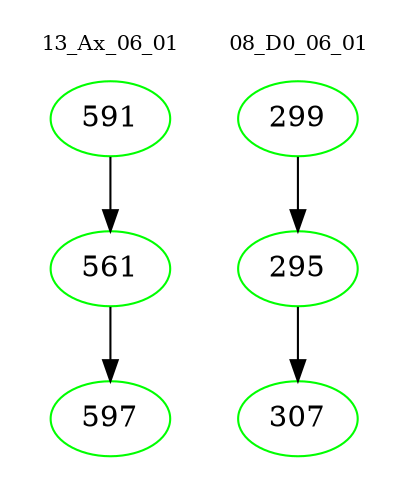 digraph{
subgraph cluster_0 {
color = white
label = "13_Ax_06_01";
fontsize=10;
T0_591 [label="591", color="green"]
T0_591 -> T0_561 [color="black"]
T0_561 [label="561", color="green"]
T0_561 -> T0_597 [color="black"]
T0_597 [label="597", color="green"]
}
subgraph cluster_1 {
color = white
label = "08_D0_06_01";
fontsize=10;
T1_299 [label="299", color="green"]
T1_299 -> T1_295 [color="black"]
T1_295 [label="295", color="green"]
T1_295 -> T1_307 [color="black"]
T1_307 [label="307", color="green"]
}
}
